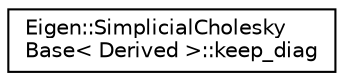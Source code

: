 digraph "Graphical Class Hierarchy"
{
  edge [fontname="Helvetica",fontsize="10",labelfontname="Helvetica",labelfontsize="10"];
  node [fontname="Helvetica",fontsize="10",shape=record];
  rankdir="LR";
  Node1 [label="Eigen::SimplicialCholesky\lBase\< Derived \>::keep_diag",height=0.2,width=0.4,color="black", fillcolor="white", style="filled",URL="$struct_eigen_1_1_simplicial_cholesky_base_1_1keep__diag.html"];
}
